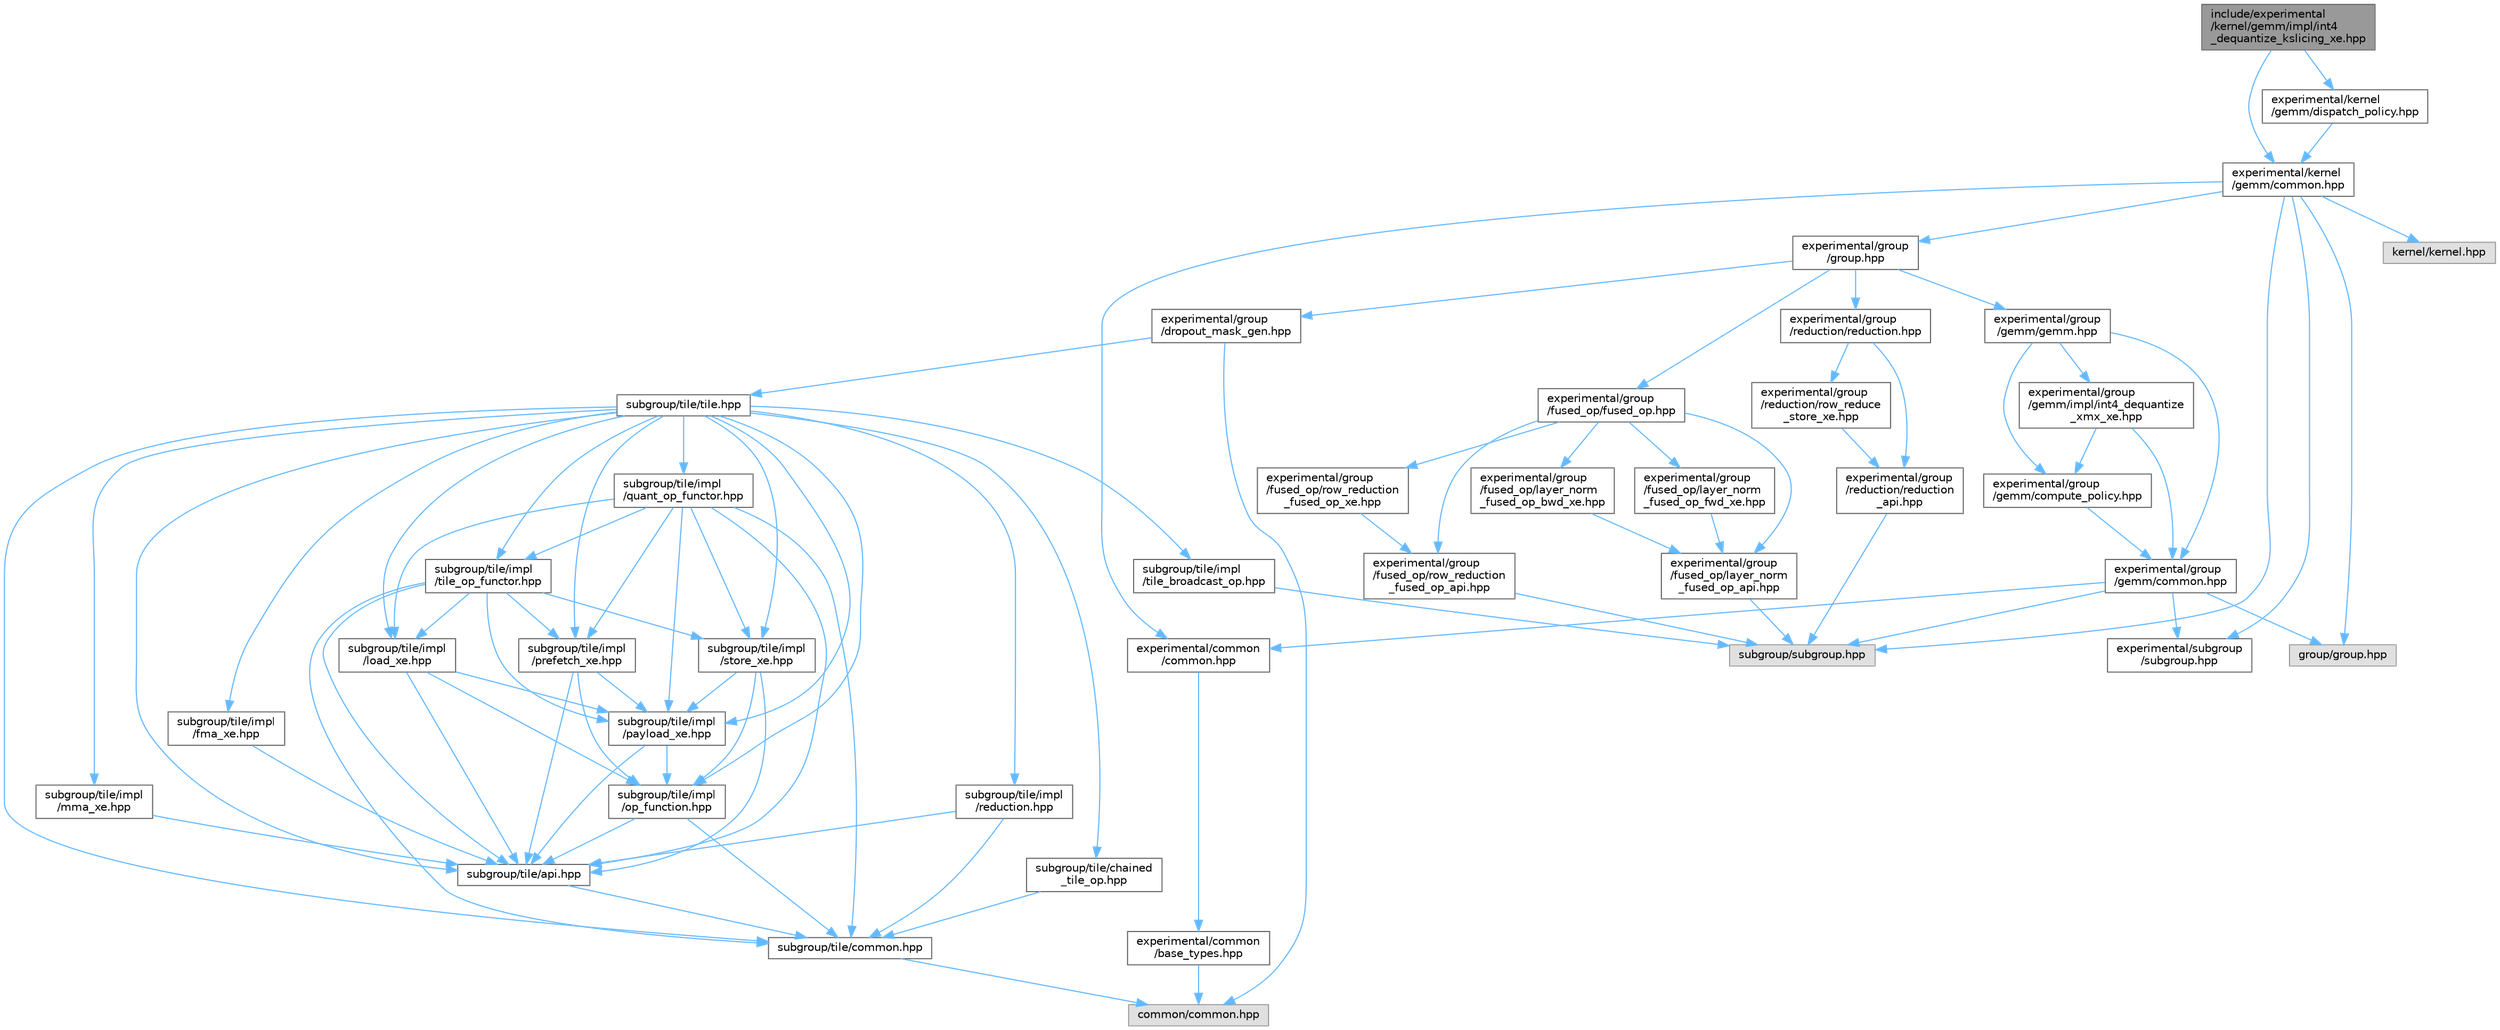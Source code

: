 digraph "include/experimental/kernel/gemm/impl/int4_dequantize_kslicing_xe.hpp"
{
 // LATEX_PDF_SIZE
  bgcolor="transparent";
  edge [fontname=Helvetica,fontsize=10,labelfontname=Helvetica,labelfontsize=10];
  node [fontname=Helvetica,fontsize=10,shape=box,height=0.2,width=0.4];
  Node1 [id="Node000001",label="include/experimental\l/kernel/gemm/impl/int4\l_dequantize_kslicing_xe.hpp",height=0.2,width=0.4,color="gray40", fillcolor="grey60", style="filled", fontcolor="black",tooltip="C++ API."];
  Node1 -> Node2 [id="edge1_Node000001_Node000002",color="steelblue1",style="solid",tooltip=" "];
  Node2 [id="Node000002",label="experimental/kernel\l/gemm/common.hpp",height=0.2,width=0.4,color="grey40", fillcolor="white", style="filled",URL="$experimental_2kernel_2gemm_2common_8hpp.html",tooltip="C++ API."];
  Node2 -> Node3 [id="edge2_Node000002_Node000003",color="steelblue1",style="solid",tooltip=" "];
  Node3 [id="Node000003",label="experimental/common\l/common.hpp",height=0.2,width=0.4,color="grey40", fillcolor="white", style="filled",URL="$experimental_2common_2common_8hpp.html",tooltip="C++ API."];
  Node3 -> Node4 [id="edge3_Node000003_Node000004",color="steelblue1",style="solid",tooltip=" "];
  Node4 [id="Node000004",label="experimental/common\l/base_types.hpp",height=0.2,width=0.4,color="grey40", fillcolor="white", style="filled",URL="$experimental_2common_2base__types_8hpp.html",tooltip="C++ API."];
  Node4 -> Node5 [id="edge4_Node000004_Node000005",color="steelblue1",style="solid",tooltip=" "];
  Node5 [id="Node000005",label="common/common.hpp",height=0.2,width=0.4,color="grey60", fillcolor="#E0E0E0", style="filled",tooltip=" "];
  Node2 -> Node6 [id="edge5_Node000002_Node000006",color="steelblue1",style="solid",tooltip=" "];
  Node6 [id="Node000006",label="experimental/group\l/group.hpp",height=0.2,width=0.4,color="grey40", fillcolor="white", style="filled",URL="$experimental_2group_2group_8hpp.html",tooltip="C++ API."];
  Node6 -> Node7 [id="edge6_Node000006_Node000007",color="steelblue1",style="solid",tooltip=" "];
  Node7 [id="Node000007",label="experimental/group\l/dropout_mask_gen.hpp",height=0.2,width=0.4,color="grey40", fillcolor="white", style="filled",URL="$dropout__mask__gen_8hpp.html",tooltip="C++ API."];
  Node7 -> Node5 [id="edge7_Node000007_Node000005",color="steelblue1",style="solid",tooltip=" "];
  Node7 -> Node8 [id="edge8_Node000007_Node000008",color="steelblue1",style="solid",tooltip=" "];
  Node8 [id="Node000008",label="subgroup/tile/tile.hpp",height=0.2,width=0.4,color="grey40", fillcolor="white", style="filled",URL="$tile_8hpp.html",tooltip="C++ API."];
  Node8 -> Node9 [id="edge9_Node000008_Node000009",color="steelblue1",style="solid",tooltip=" "];
  Node9 [id="Node000009",label="subgroup/tile/api.hpp",height=0.2,width=0.4,color="grey40", fillcolor="white", style="filled",URL="$subgroup_2tile_2api_8hpp.html",tooltip="C++ API."];
  Node9 -> Node10 [id="edge10_Node000009_Node000010",color="steelblue1",style="solid",tooltip=" "];
  Node10 [id="Node000010",label="subgroup/tile/common.hpp",height=0.2,width=0.4,color="grey40", fillcolor="white", style="filled",URL="$subgroup_2tile_2common_8hpp.html",tooltip="C++ API."];
  Node10 -> Node5 [id="edge11_Node000010_Node000005",color="steelblue1",style="solid",tooltip=" "];
  Node8 -> Node11 [id="edge12_Node000008_Node000011",color="steelblue1",style="solid",tooltip=" "];
  Node11 [id="Node000011",label="subgroup/tile/chained\l_tile_op.hpp",height=0.2,width=0.4,color="grey40", fillcolor="white", style="filled",URL="$chained__tile__op_8hpp.html",tooltip="C++ API."];
  Node11 -> Node10 [id="edge13_Node000011_Node000010",color="steelblue1",style="solid",tooltip=" "];
  Node8 -> Node10 [id="edge14_Node000008_Node000010",color="steelblue1",style="solid",tooltip=" "];
  Node8 -> Node12 [id="edge15_Node000008_Node000012",color="steelblue1",style="solid",tooltip=" "];
  Node12 [id="Node000012",label="subgroup/tile/impl\l/fma_xe.hpp",height=0.2,width=0.4,color="grey40", fillcolor="white", style="filled",URL="$fma__xe_8hpp.html",tooltip="C++ API."];
  Node12 -> Node9 [id="edge16_Node000012_Node000009",color="steelblue1",style="solid",tooltip=" "];
  Node8 -> Node13 [id="edge17_Node000008_Node000013",color="steelblue1",style="solid",tooltip=" "];
  Node13 [id="Node000013",label="subgroup/tile/impl\l/load_xe.hpp",height=0.2,width=0.4,color="grey40", fillcolor="white", style="filled",URL="$load__xe_8hpp.html",tooltip="C++ API."];
  Node13 -> Node9 [id="edge18_Node000013_Node000009",color="steelblue1",style="solid",tooltip=" "];
  Node13 -> Node14 [id="edge19_Node000013_Node000014",color="steelblue1",style="solid",tooltip=" "];
  Node14 [id="Node000014",label="subgroup/tile/impl\l/op_function.hpp",height=0.2,width=0.4,color="grey40", fillcolor="white", style="filled",URL="$op__function_8hpp.html",tooltip="C++ API."];
  Node14 -> Node9 [id="edge20_Node000014_Node000009",color="steelblue1",style="solid",tooltip=" "];
  Node14 -> Node10 [id="edge21_Node000014_Node000010",color="steelblue1",style="solid",tooltip=" "];
  Node13 -> Node15 [id="edge22_Node000013_Node000015",color="steelblue1",style="solid",tooltip=" "];
  Node15 [id="Node000015",label="subgroup/tile/impl\l/payload_xe.hpp",height=0.2,width=0.4,color="grey40", fillcolor="white", style="filled",URL="$payload__xe_8hpp.html",tooltip="C++ API."];
  Node15 -> Node9 [id="edge23_Node000015_Node000009",color="steelblue1",style="solid",tooltip=" "];
  Node15 -> Node14 [id="edge24_Node000015_Node000014",color="steelblue1",style="solid",tooltip=" "];
  Node8 -> Node16 [id="edge25_Node000008_Node000016",color="steelblue1",style="solid",tooltip=" "];
  Node16 [id="Node000016",label="subgroup/tile/impl\l/mma_xe.hpp",height=0.2,width=0.4,color="grey40", fillcolor="white", style="filled",URL="$mma__xe_8hpp.html",tooltip="C++ API."];
  Node16 -> Node9 [id="edge26_Node000016_Node000009",color="steelblue1",style="solid",tooltip=" "];
  Node8 -> Node14 [id="edge27_Node000008_Node000014",color="steelblue1",style="solid",tooltip=" "];
  Node8 -> Node15 [id="edge28_Node000008_Node000015",color="steelblue1",style="solid",tooltip=" "];
  Node8 -> Node17 [id="edge29_Node000008_Node000017",color="steelblue1",style="solid",tooltip=" "];
  Node17 [id="Node000017",label="subgroup/tile/impl\l/prefetch_xe.hpp",height=0.2,width=0.4,color="grey40", fillcolor="white", style="filled",URL="$prefetch__xe_8hpp.html",tooltip="C++ API."];
  Node17 -> Node9 [id="edge30_Node000017_Node000009",color="steelblue1",style="solid",tooltip=" "];
  Node17 -> Node14 [id="edge31_Node000017_Node000014",color="steelblue1",style="solid",tooltip=" "];
  Node17 -> Node15 [id="edge32_Node000017_Node000015",color="steelblue1",style="solid",tooltip=" "];
  Node8 -> Node18 [id="edge33_Node000008_Node000018",color="steelblue1",style="solid",tooltip=" "];
  Node18 [id="Node000018",label="subgroup/tile/impl\l/quant_op_functor.hpp",height=0.2,width=0.4,color="grey40", fillcolor="white", style="filled",URL="$quant__op__functor_8hpp.html",tooltip="C++ API."];
  Node18 -> Node9 [id="edge34_Node000018_Node000009",color="steelblue1",style="solid",tooltip=" "];
  Node18 -> Node10 [id="edge35_Node000018_Node000010",color="steelblue1",style="solid",tooltip=" "];
  Node18 -> Node13 [id="edge36_Node000018_Node000013",color="steelblue1",style="solid",tooltip=" "];
  Node18 -> Node15 [id="edge37_Node000018_Node000015",color="steelblue1",style="solid",tooltip=" "];
  Node18 -> Node17 [id="edge38_Node000018_Node000017",color="steelblue1",style="solid",tooltip=" "];
  Node18 -> Node19 [id="edge39_Node000018_Node000019",color="steelblue1",style="solid",tooltip=" "];
  Node19 [id="Node000019",label="subgroup/tile/impl\l/store_xe.hpp",height=0.2,width=0.4,color="grey40", fillcolor="white", style="filled",URL="$store__xe_8hpp.html",tooltip="C++ API."];
  Node19 -> Node9 [id="edge40_Node000019_Node000009",color="steelblue1",style="solid",tooltip=" "];
  Node19 -> Node14 [id="edge41_Node000019_Node000014",color="steelblue1",style="solid",tooltip=" "];
  Node19 -> Node15 [id="edge42_Node000019_Node000015",color="steelblue1",style="solid",tooltip=" "];
  Node18 -> Node20 [id="edge43_Node000018_Node000020",color="steelblue1",style="solid",tooltip=" "];
  Node20 [id="Node000020",label="subgroup/tile/impl\l/tile_op_functor.hpp",height=0.2,width=0.4,color="grey40", fillcolor="white", style="filled",URL="$tile__op__functor_8hpp.html",tooltip="C++ API."];
  Node20 -> Node9 [id="edge44_Node000020_Node000009",color="steelblue1",style="solid",tooltip=" "];
  Node20 -> Node10 [id="edge45_Node000020_Node000010",color="steelblue1",style="solid",tooltip=" "];
  Node20 -> Node13 [id="edge46_Node000020_Node000013",color="steelblue1",style="solid",tooltip=" "];
  Node20 -> Node15 [id="edge47_Node000020_Node000015",color="steelblue1",style="solid",tooltip=" "];
  Node20 -> Node17 [id="edge48_Node000020_Node000017",color="steelblue1",style="solid",tooltip=" "];
  Node20 -> Node19 [id="edge49_Node000020_Node000019",color="steelblue1",style="solid",tooltip=" "];
  Node8 -> Node21 [id="edge50_Node000008_Node000021",color="steelblue1",style="solid",tooltip=" "];
  Node21 [id="Node000021",label="subgroup/tile/impl\l/reduction.hpp",height=0.2,width=0.4,color="grey40", fillcolor="white", style="filled",URL="$subgroup_2tile_2impl_2reduction_8hpp.html",tooltip="C++ API."];
  Node21 -> Node9 [id="edge51_Node000021_Node000009",color="steelblue1",style="solid",tooltip=" "];
  Node21 -> Node10 [id="edge52_Node000021_Node000010",color="steelblue1",style="solid",tooltip=" "];
  Node8 -> Node19 [id="edge53_Node000008_Node000019",color="steelblue1",style="solid",tooltip=" "];
  Node8 -> Node22 [id="edge54_Node000008_Node000022",color="steelblue1",style="solid",tooltip=" "];
  Node22 [id="Node000022",label="subgroup/tile/impl\l/tile_broadcast_op.hpp",height=0.2,width=0.4,color="grey40", fillcolor="white", style="filled",URL="$tile__broadcast__op_8hpp.html",tooltip="C++ API."];
  Node22 -> Node23 [id="edge55_Node000022_Node000023",color="steelblue1",style="solid",tooltip=" "];
  Node23 [id="Node000023",label="subgroup/subgroup.hpp",height=0.2,width=0.4,color="grey60", fillcolor="#E0E0E0", style="filled",tooltip=" "];
  Node8 -> Node20 [id="edge56_Node000008_Node000020",color="steelblue1",style="solid",tooltip=" "];
  Node6 -> Node24 [id="edge57_Node000006_Node000024",color="steelblue1",style="solid",tooltip=" "];
  Node24 [id="Node000024",label="experimental/group\l/fused_op/fused_op.hpp",height=0.2,width=0.4,color="grey40", fillcolor="white", style="filled",URL="$fused__op_8hpp.html",tooltip="C++ API."];
  Node24 -> Node25 [id="edge58_Node000024_Node000025",color="steelblue1",style="solid",tooltip=" "];
  Node25 [id="Node000025",label="experimental/group\l/fused_op/layer_norm\l_fused_op_api.hpp",height=0.2,width=0.4,color="grey40", fillcolor="white", style="filled",URL="$layer__norm__fused__op__api_8hpp.html",tooltip="C++ API."];
  Node25 -> Node23 [id="edge59_Node000025_Node000023",color="steelblue1",style="solid",tooltip=" "];
  Node24 -> Node26 [id="edge60_Node000024_Node000026",color="steelblue1",style="solid",tooltip=" "];
  Node26 [id="Node000026",label="experimental/group\l/fused_op/layer_norm\l_fused_op_bwd_xe.hpp",height=0.2,width=0.4,color="grey40", fillcolor="white", style="filled",URL="$layer__norm__fused__op__bwd__xe_8hpp.html",tooltip="C++ API."];
  Node26 -> Node25 [id="edge61_Node000026_Node000025",color="steelblue1",style="solid",tooltip=" "];
  Node24 -> Node27 [id="edge62_Node000024_Node000027",color="steelblue1",style="solid",tooltip=" "];
  Node27 [id="Node000027",label="experimental/group\l/fused_op/layer_norm\l_fused_op_fwd_xe.hpp",height=0.2,width=0.4,color="grey40", fillcolor="white", style="filled",URL="$layer__norm__fused__op__fwd__xe_8hpp.html",tooltip="C++ API."];
  Node27 -> Node25 [id="edge63_Node000027_Node000025",color="steelblue1",style="solid",tooltip=" "];
  Node24 -> Node28 [id="edge64_Node000024_Node000028",color="steelblue1",style="solid",tooltip=" "];
  Node28 [id="Node000028",label="experimental/group\l/fused_op/row_reduction\l_fused_op_api.hpp",height=0.2,width=0.4,color="grey40", fillcolor="white", style="filled",URL="$row__reduction__fused__op__api_8hpp.html",tooltip="C++ API."];
  Node28 -> Node23 [id="edge65_Node000028_Node000023",color="steelblue1",style="solid",tooltip=" "];
  Node24 -> Node29 [id="edge66_Node000024_Node000029",color="steelblue1",style="solid",tooltip=" "];
  Node29 [id="Node000029",label="experimental/group\l/fused_op/row_reduction\l_fused_op_xe.hpp",height=0.2,width=0.4,color="grey40", fillcolor="white", style="filled",URL="$row__reduction__fused__op__xe_8hpp.html",tooltip="C++ API."];
  Node29 -> Node28 [id="edge67_Node000029_Node000028",color="steelblue1",style="solid",tooltip=" "];
  Node6 -> Node30 [id="edge68_Node000006_Node000030",color="steelblue1",style="solid",tooltip=" "];
  Node30 [id="Node000030",label="experimental/group\l/gemm/gemm.hpp",height=0.2,width=0.4,color="grey40", fillcolor="white", style="filled",URL="$experimental_2group_2gemm_2gemm_8hpp.html",tooltip="C++ API."];
  Node30 -> Node31 [id="edge69_Node000030_Node000031",color="steelblue1",style="solid",tooltip=" "];
  Node31 [id="Node000031",label="experimental/group\l/gemm/common.hpp",height=0.2,width=0.4,color="grey40", fillcolor="white", style="filled",URL="$experimental_2group_2gemm_2common_8hpp.html",tooltip="C++ API."];
  Node31 -> Node3 [id="edge70_Node000031_Node000003",color="steelblue1",style="solid",tooltip=" "];
  Node31 -> Node32 [id="edge71_Node000031_Node000032",color="steelblue1",style="solid",tooltip=" "];
  Node32 [id="Node000032",label="experimental/subgroup\l/subgroup.hpp",height=0.2,width=0.4,color="grey40", fillcolor="white", style="filled",URL="$experimental_2subgroup_2subgroup_8hpp.html",tooltip="C++ API."];
  Node31 -> Node33 [id="edge72_Node000031_Node000033",color="steelblue1",style="solid",tooltip=" "];
  Node33 [id="Node000033",label="group/group.hpp",height=0.2,width=0.4,color="grey60", fillcolor="#E0E0E0", style="filled",tooltip=" "];
  Node31 -> Node23 [id="edge73_Node000031_Node000023",color="steelblue1",style="solid",tooltip=" "];
  Node30 -> Node34 [id="edge74_Node000030_Node000034",color="steelblue1",style="solid",tooltip=" "];
  Node34 [id="Node000034",label="experimental/group\l/gemm/compute_policy.hpp",height=0.2,width=0.4,color="grey40", fillcolor="white", style="filled",URL="$experimental_2group_2gemm_2compute__policy_8hpp.html",tooltip="C++ API."];
  Node34 -> Node31 [id="edge75_Node000034_Node000031",color="steelblue1",style="solid",tooltip=" "];
  Node30 -> Node35 [id="edge76_Node000030_Node000035",color="steelblue1",style="solid",tooltip=" "];
  Node35 [id="Node000035",label="experimental/group\l/gemm/impl/int4_dequantize\l_xmx_xe.hpp",height=0.2,width=0.4,color="grey40", fillcolor="white", style="filled",URL="$int4__dequantize__xmx__xe_8hpp.html",tooltip="C++ API."];
  Node35 -> Node31 [id="edge77_Node000035_Node000031",color="steelblue1",style="solid",tooltip=" "];
  Node35 -> Node34 [id="edge78_Node000035_Node000034",color="steelblue1",style="solid",tooltip=" "];
  Node6 -> Node36 [id="edge79_Node000006_Node000036",color="steelblue1",style="solid",tooltip=" "];
  Node36 [id="Node000036",label="experimental/group\l/reduction/reduction.hpp",height=0.2,width=0.4,color="grey40", fillcolor="white", style="filled",URL="$experimental_2group_2reduction_2reduction_8hpp.html",tooltip="C++ API."];
  Node36 -> Node37 [id="edge80_Node000036_Node000037",color="steelblue1",style="solid",tooltip=" "];
  Node37 [id="Node000037",label="experimental/group\l/reduction/reduction\l_api.hpp",height=0.2,width=0.4,color="grey40", fillcolor="white", style="filled",URL="$experimental_2group_2reduction_2reduction__api_8hpp.html",tooltip="C++ API."];
  Node37 -> Node23 [id="edge81_Node000037_Node000023",color="steelblue1",style="solid",tooltip=" "];
  Node36 -> Node38 [id="edge82_Node000036_Node000038",color="steelblue1",style="solid",tooltip=" "];
  Node38 [id="Node000038",label="experimental/group\l/reduction/row_reduce\l_store_xe.hpp",height=0.2,width=0.4,color="grey40", fillcolor="white", style="filled",URL="$row__reduce__store__xe_8hpp.html",tooltip="C++ API."];
  Node38 -> Node37 [id="edge83_Node000038_Node000037",color="steelblue1",style="solid",tooltip=" "];
  Node2 -> Node32 [id="edge84_Node000002_Node000032",color="steelblue1",style="solid",tooltip=" "];
  Node2 -> Node33 [id="edge85_Node000002_Node000033",color="steelblue1",style="solid",tooltip=" "];
  Node2 -> Node39 [id="edge86_Node000002_Node000039",color="steelblue1",style="solid",tooltip=" "];
  Node39 [id="Node000039",label="kernel/kernel.hpp",height=0.2,width=0.4,color="grey60", fillcolor="#E0E0E0", style="filled",tooltip=" "];
  Node2 -> Node23 [id="edge87_Node000002_Node000023",color="steelblue1",style="solid",tooltip=" "];
  Node1 -> Node40 [id="edge88_Node000001_Node000040",color="steelblue1",style="solid",tooltip=" "];
  Node40 [id="Node000040",label="experimental/kernel\l/gemm/dispatch_policy.hpp",height=0.2,width=0.4,color="grey40", fillcolor="white", style="filled",URL="$experimental_2kernel_2gemm_2dispatch__policy_8hpp.html",tooltip="C++ API."];
  Node40 -> Node2 [id="edge89_Node000040_Node000002",color="steelblue1",style="solid",tooltip=" "];
}
